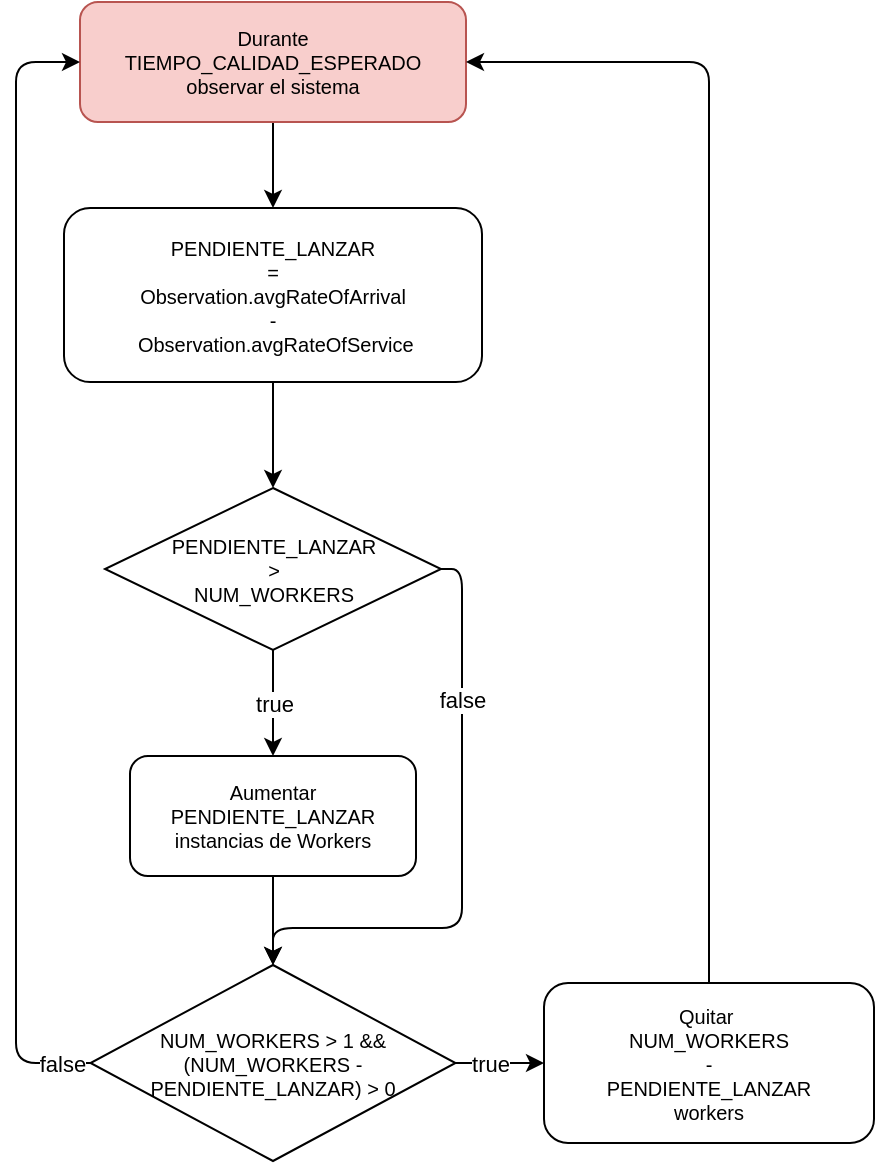 <mxfile>
    <diagram id="u2-esAWX8M7a_BIwoZv7" name="Page-1">
        <mxGraphModel dx="490" dy="632" grid="0" gridSize="10" guides="1" tooltips="1" connect="1" arrows="1" fold="1" page="0" pageScale="1" pageWidth="850" pageHeight="1100" math="0" shadow="0">
            <root>
                <mxCell id="0"/>
                <mxCell id="1" parent="0"/>
                <mxCell id="23" style="edgeStyle=orthogonalEdgeStyle;html=1;exitX=0.5;exitY=1;exitDx=0;exitDy=0;entryX=0.5;entryY=0;entryDx=0;entryDy=0;" edge="1" parent="1" source="2" target="8">
                    <mxGeometry relative="1" as="geometry">
                        <mxPoint x="539.5" y="133" as="targetPoint"/>
                    </mxGeometry>
                </mxCell>
                <mxCell id="2" value="Durante&lt;br style=&quot;font-size: 10px;&quot;&gt;TIEMPO_CALIDAD_ESPERADO&lt;br style=&quot;font-size: 10px;&quot;&gt;observar el sistema" style="rounded=1;whiteSpace=wrap;html=1;fillColor=#f8cecc;strokeColor=#b85450;fontSize=10;" parent="1" vertex="1">
                    <mxGeometry x="443" y="20" width="193" height="60" as="geometry"/>
                </mxCell>
                <mxCell id="11" style="edgeStyle=none;html=1;exitX=0.5;exitY=1;exitDx=0;exitDy=0;entryX=0.5;entryY=0;entryDx=0;entryDy=0;" parent="1" source="8" target="10" edge="1">
                    <mxGeometry relative="1" as="geometry"/>
                </mxCell>
                <mxCell id="8" value="&lt;span style=&quot;font-size: 10px;&quot;&gt;PENDIENTE_LANZAR&lt;br style=&quot;font-size: 10px;&quot;&gt;=&lt;br style=&quot;font-size: 10px;&quot;&gt;Observation.avgRateOfArrival&lt;/span&gt;&lt;br style=&quot;font-size: 10px;&quot;&gt;&lt;span style=&quot;font-size: 10px;&quot;&gt;-&lt;/span&gt;&lt;br style=&quot;font-size: 10px;&quot;&gt;&lt;span style=&quot;font-size: 10px;&quot;&gt;&amp;nbsp;Observation.avgRateOfService&lt;br style=&quot;font-size: 10px;&quot;&gt;&lt;/span&gt;" style="rounded=1;whiteSpace=wrap;html=1;fontSize=10;" parent="1" vertex="1">
                    <mxGeometry x="435" y="123" width="209" height="87" as="geometry"/>
                </mxCell>
                <mxCell id="17" value="true" style="edgeStyle=orthogonalEdgeStyle;html=1;exitX=0.5;exitY=1;exitDx=0;exitDy=0;" parent="1" source="10" target="16" edge="1">
                    <mxGeometry relative="1" as="geometry"/>
                </mxCell>
                <mxCell id="27" style="edgeStyle=orthogonalEdgeStyle;html=1;exitX=1;exitY=0.5;exitDx=0;exitDy=0;entryX=0.5;entryY=0;entryDx=0;entryDy=0;" edge="1" parent="1" source="10" target="33">
                    <mxGeometry relative="1" as="geometry">
                        <Array as="points">
                            <mxPoint x="634" y="304"/>
                            <mxPoint x="634" y="483"/>
                            <mxPoint x="540" y="483"/>
                        </Array>
                    </mxGeometry>
                </mxCell>
                <mxCell id="28" value="false" style="edgeLabel;html=1;align=center;verticalAlign=middle;resizable=0;points=[];" vertex="1" connectable="0" parent="27">
                    <mxGeometry x="-0.339" relative="1" as="geometry">
                        <mxPoint y="-24" as="offset"/>
                    </mxGeometry>
                </mxCell>
                <mxCell id="10" value="PENDIENTE_LANZAR &lt;br style=&quot;font-size: 10px;&quot;&gt;&amp;gt;&lt;br style=&quot;font-size: 10px;&quot;&gt;NUM_WORKERS" style="rhombus;whiteSpace=wrap;html=1;fontSize=10;" parent="1" vertex="1">
                    <mxGeometry x="455.5" y="263" width="168" height="81" as="geometry"/>
                </mxCell>
                <mxCell id="35" style="edgeStyle=orthogonalEdgeStyle;html=1;exitX=0.5;exitY=1;exitDx=0;exitDy=0;entryX=0.5;entryY=0;entryDx=0;entryDy=0;" edge="1" parent="1" source="16" target="33">
                    <mxGeometry relative="1" as="geometry"/>
                </mxCell>
                <mxCell id="16" value="Aumentar PENDIENTE_LANZAR instancias de Workers" style="rounded=1;whiteSpace=wrap;html=1;fontSize=10;" parent="1" vertex="1">
                    <mxGeometry x="468" y="397" width="143" height="60" as="geometry"/>
                </mxCell>
                <mxCell id="41" style="edgeStyle=orthogonalEdgeStyle;html=1;exitX=0.5;exitY=0;exitDx=0;exitDy=0;entryX=1;entryY=0.5;entryDx=0;entryDy=0;fontSize=10;" edge="1" parent="1" source="25" target="2">
                    <mxGeometry relative="1" as="geometry"/>
                </mxCell>
                <mxCell id="25" value="&lt;span style=&quot;font-size: 10px;&quot;&gt;Quitar&amp;nbsp;&lt;br style=&quot;font-size: 10px;&quot;&gt;&lt;/span&gt;NUM_WORKERS&lt;br style=&quot;font-size: 10px;&quot;&gt;&lt;span style=&quot;font-size: 10px;&quot;&gt;-&lt;br style=&quot;font-size: 10px;&quot;&gt;&lt;/span&gt;PENDIENTE_LANZAR&lt;br style=&quot;font-size: 10px;&quot;&gt;&lt;span style=&quot;font-size: 10px;&quot;&gt;workers&lt;br style=&quot;font-size: 10px;&quot;&gt;&lt;/span&gt;" style="rounded=1;whiteSpace=wrap;html=1;fontSize=10;" vertex="1" parent="1">
                    <mxGeometry x="675" y="510.5" width="165" height="80" as="geometry"/>
                </mxCell>
                <mxCell id="36" style="edgeStyle=orthogonalEdgeStyle;html=1;exitX=0;exitY=0.5;exitDx=0;exitDy=0;entryX=0;entryY=0.5;entryDx=0;entryDy=0;" edge="1" parent="1" source="33" target="2">
                    <mxGeometry relative="1" as="geometry">
                        <Array as="points">
                            <mxPoint x="411" y="551"/>
                            <mxPoint x="411" y="50"/>
                        </Array>
                    </mxGeometry>
                </mxCell>
                <mxCell id="37" value="false" style="edgeLabel;html=1;align=center;verticalAlign=middle;resizable=0;points=[];" vertex="1" connectable="0" parent="36">
                    <mxGeometry x="-0.947" relative="1" as="geometry">
                        <mxPoint as="offset"/>
                    </mxGeometry>
                </mxCell>
                <mxCell id="38" style="edgeStyle=orthogonalEdgeStyle;html=1;exitX=1;exitY=0.5;exitDx=0;exitDy=0;entryX=0;entryY=0.5;entryDx=0;entryDy=0;" edge="1" parent="1" source="33" target="25">
                    <mxGeometry relative="1" as="geometry"/>
                </mxCell>
                <mxCell id="40" value="true" style="edgeLabel;html=1;align=center;verticalAlign=middle;resizable=0;points=[];" vertex="1" connectable="0" parent="38">
                    <mxGeometry x="-0.252" relative="1" as="geometry">
                        <mxPoint as="offset"/>
                    </mxGeometry>
                </mxCell>
                <mxCell id="33" value="NUM_WORKERS &amp;gt; 1 &amp;amp;&amp;amp; (NUM_WORKERS -PENDIENTE_LANZAR) &amp;gt; 0" style="rhombus;whiteSpace=wrap;html=1;fontSize=10;" vertex="1" parent="1">
                    <mxGeometry x="448.25" y="501.5" width="182.5" height="98" as="geometry"/>
                </mxCell>
            </root>
        </mxGraphModel>
    </diagram>
</mxfile>